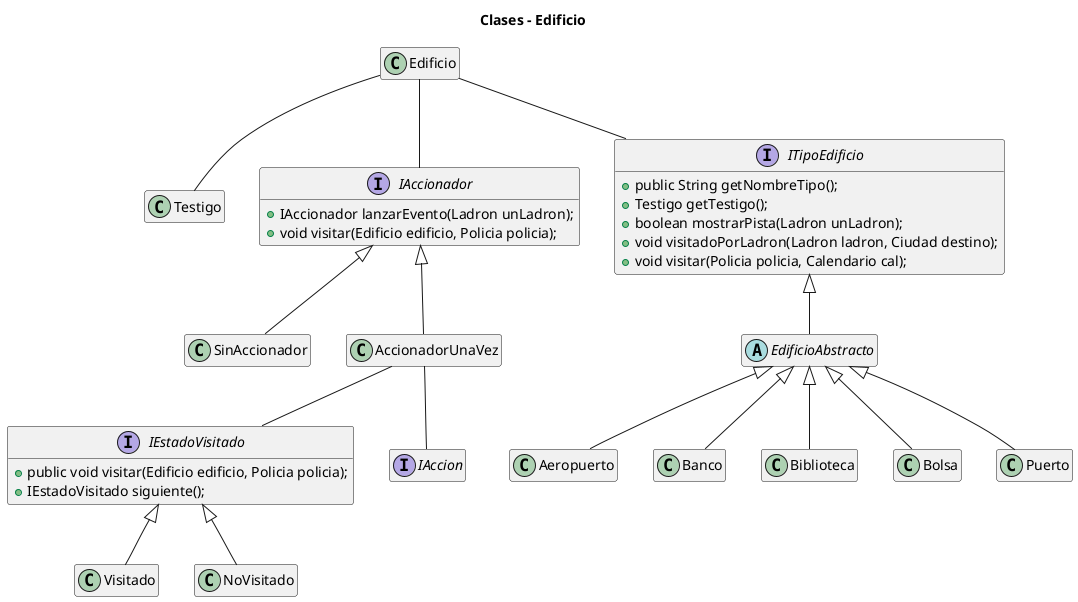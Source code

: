 @startuml DC_Edificio
hide empty members
title Clases - Edificio 

class Edificio
class Testigo

interface IAccionador {
  + IAccionador lanzarEvento(Ladron unLadron);
  + void visitar(Edificio edificio, Policia policia);
}
class SinAccionador
class AccionadorUnaVez 

IAccionador <|-- SinAccionador
IAccionador <|-- AccionadorUnaVez
Edificio -- IAccionador

interface ITipoEdificio {
  + public String getNombreTipo();
  + Testigo getTestigo();
  + boolean mostrarPista(Ladron unLadron);
  + void visitadoPorLadron(Ladron ladron, Ciudad destino);
  + void visitar(Policia policia, Calendario cal);
}

abstract class EdificioAbstracto {}

class Aeropuerto
class Banco
class Biblioteca
class Bolsa
class Puerto

EdificioAbstracto <|-- Aeropuerto
EdificioAbstracto <|-- Banco
EdificioAbstracto <|-- Biblioteca
EdificioAbstracto <|-- Bolsa
EdificioAbstracto <|-- Puerto
ITipoEdificio <|-- EdificioAbstracto
Edificio -- ITipoEdificio
Edificio -- Testigo

interface IEstadoVisitado {
  + public void visitar(Edificio edificio, Policia policia);
  + IEstadoVisitado siguiente();
}

interface IAccion

class Visitado
class NoVisitado

IEstadoVisitado <|-- Visitado
IEstadoVisitado <|-- NoVisitado


AccionadorUnaVez -- IEstadoVisitado
AccionadorUnaVez -- IAccion

@enduml